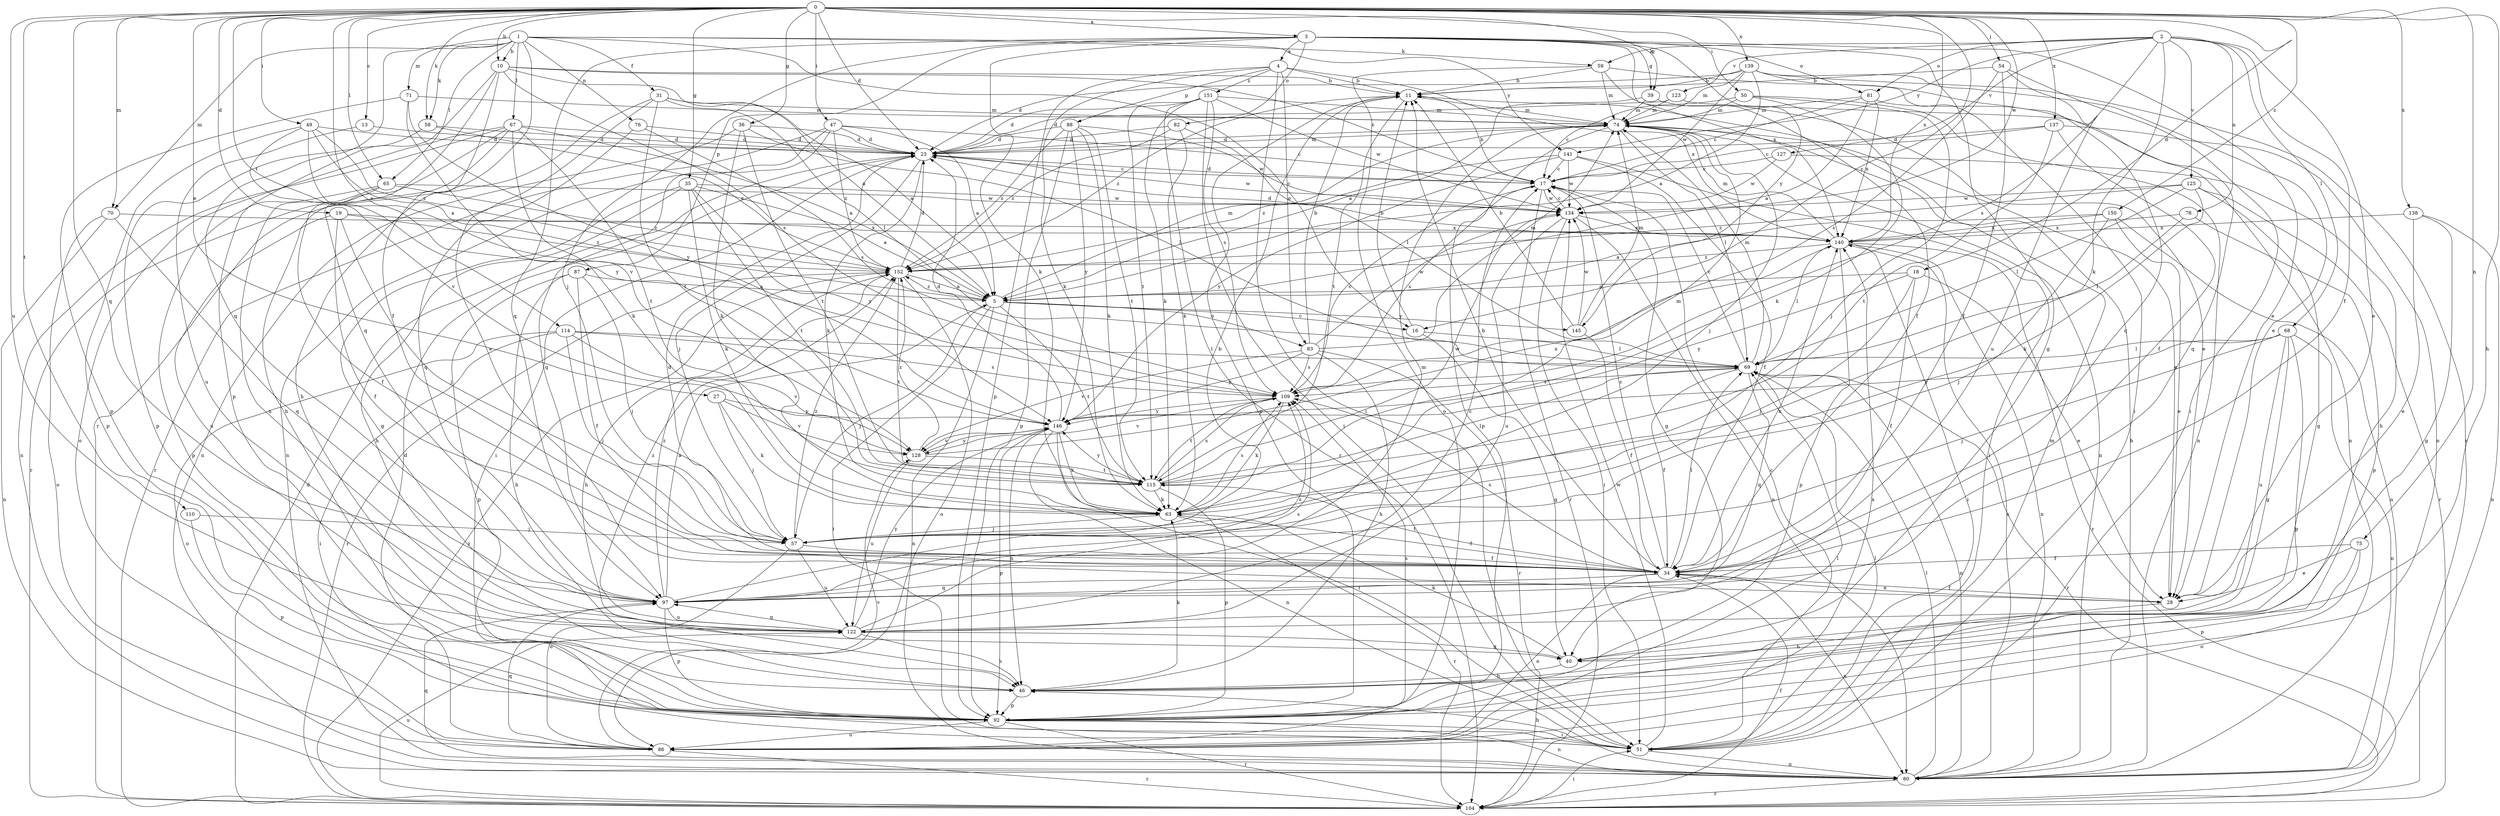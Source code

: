 strict digraph  {
0;
1;
2;
3;
4;
5;
10;
11;
13;
16;
17;
18;
19;
23;
27;
28;
31;
34;
35;
36;
39;
40;
46;
47;
49;
50;
51;
54;
57;
58;
59;
63;
65;
67;
68;
69;
70;
71;
74;
75;
76;
78;
80;
81;
82;
83;
86;
87;
88;
92;
97;
104;
109;
110;
114;
115;
122;
123;
125;
127;
128;
134;
137;
138;
139;
140;
141;
145;
146;
150;
151;
152;
0 -> 3  [label=a];
0 -> 10  [label=b];
0 -> 13  [label=c];
0 -> 16  [label=c];
0 -> 18  [label=d];
0 -> 19  [label=d];
0 -> 23  [label=d];
0 -> 27  [label=e];
0 -> 35  [label=g];
0 -> 36  [label=g];
0 -> 39  [label=g];
0 -> 46  [label=h];
0 -> 47  [label=i];
0 -> 49  [label=i];
0 -> 50  [label=i];
0 -> 54  [label=j];
0 -> 58  [label=k];
0 -> 65  [label=l];
0 -> 70  [label=m];
0 -> 75  [label=n];
0 -> 97  [label=q];
0 -> 109  [label=s];
0 -> 110  [label=t];
0 -> 114  [label=t];
0 -> 122  [label=u];
0 -> 134  [label=w];
0 -> 137  [label=x];
0 -> 138  [label=x];
0 -> 139  [label=x];
0 -> 140  [label=x];
0 -> 150  [label=z];
1 -> 10  [label=b];
1 -> 16  [label=c];
1 -> 31  [label=f];
1 -> 58  [label=k];
1 -> 59  [label=k];
1 -> 65  [label=l];
1 -> 67  [label=l];
1 -> 70  [label=m];
1 -> 71  [label=m];
1 -> 76  [label=n];
1 -> 97  [label=q];
1 -> 104  [label=r];
1 -> 141  [label=y];
2 -> 28  [label=e];
2 -> 34  [label=f];
2 -> 59  [label=k];
2 -> 63  [label=k];
2 -> 68  [label=l];
2 -> 78  [label=n];
2 -> 81  [label=o];
2 -> 109  [label=s];
2 -> 123  [label=v];
2 -> 125  [label=v];
2 -> 127  [label=v];
2 -> 141  [label=y];
3 -> 4  [label=a];
3 -> 28  [label=e];
3 -> 39  [label=g];
3 -> 40  [label=g];
3 -> 57  [label=j];
3 -> 63  [label=k];
3 -> 81  [label=o];
3 -> 82  [label=o];
3 -> 87  [label=p];
3 -> 97  [label=q];
3 -> 140  [label=x];
3 -> 145  [label=y];
4 -> 11  [label=b];
4 -> 51  [label=i];
4 -> 63  [label=k];
4 -> 83  [label=o];
4 -> 88  [label=p];
4 -> 92  [label=p];
4 -> 140  [label=x];
4 -> 151  [label=z];
5 -> 16  [label=c];
5 -> 51  [label=i];
5 -> 57  [label=j];
5 -> 74  [label=m];
5 -> 80  [label=n];
5 -> 83  [label=o];
5 -> 115  [label=t];
5 -> 145  [label=y];
5 -> 152  [label=z];
10 -> 5  [label=a];
10 -> 11  [label=b];
10 -> 17  [label=c];
10 -> 34  [label=f];
10 -> 92  [label=p];
10 -> 97  [label=q];
10 -> 109  [label=s];
11 -> 74  [label=m];
11 -> 92  [label=p];
11 -> 115  [label=t];
11 -> 152  [label=z];
13 -> 23  [label=d];
13 -> 122  [label=u];
16 -> 11  [label=b];
16 -> 40  [label=g];
16 -> 69  [label=l];
17 -> 11  [label=b];
17 -> 23  [label=d];
17 -> 40  [label=g];
17 -> 104  [label=r];
17 -> 109  [label=s];
17 -> 134  [label=w];
18 -> 5  [label=a];
18 -> 28  [label=e];
18 -> 34  [label=f];
18 -> 57  [label=j];
18 -> 146  [label=y];
19 -> 34  [label=f];
19 -> 57  [label=j];
19 -> 122  [label=u];
19 -> 140  [label=x];
19 -> 152  [label=z];
23 -> 17  [label=c];
23 -> 51  [label=i];
23 -> 57  [label=j];
23 -> 63  [label=k];
23 -> 74  [label=m];
23 -> 134  [label=w];
27 -> 57  [label=j];
27 -> 63  [label=k];
27 -> 128  [label=v];
27 -> 146  [label=y];
28 -> 34  [label=f];
28 -> 46  [label=h];
31 -> 5  [label=a];
31 -> 28  [label=e];
31 -> 46  [label=h];
31 -> 69  [label=l];
31 -> 74  [label=m];
31 -> 115  [label=t];
34 -> 11  [label=b];
34 -> 17  [label=c];
34 -> 23  [label=d];
34 -> 28  [label=e];
34 -> 69  [label=l];
34 -> 80  [label=n];
34 -> 86  [label=o];
34 -> 97  [label=q];
34 -> 109  [label=s];
34 -> 115  [label=t];
34 -> 140  [label=x];
35 -> 5  [label=a];
35 -> 40  [label=g];
35 -> 46  [label=h];
35 -> 63  [label=k];
35 -> 115  [label=t];
35 -> 134  [label=w];
35 -> 146  [label=y];
36 -> 23  [label=d];
36 -> 63  [label=k];
36 -> 69  [label=l];
36 -> 80  [label=n];
36 -> 115  [label=t];
39 -> 5  [label=a];
39 -> 28  [label=e];
39 -> 74  [label=m];
40 -> 46  [label=h];
40 -> 63  [label=k];
46 -> 63  [label=k];
46 -> 92  [label=p];
47 -> 5  [label=a];
47 -> 17  [label=c];
47 -> 23  [label=d];
47 -> 80  [label=n];
47 -> 97  [label=q];
47 -> 104  [label=r];
47 -> 152  [label=z];
49 -> 5  [label=a];
49 -> 23  [label=d];
49 -> 92  [label=p];
49 -> 128  [label=v];
49 -> 146  [label=y];
49 -> 152  [label=z];
50 -> 17  [label=c];
50 -> 57  [label=j];
50 -> 63  [label=k];
50 -> 74  [label=m];
50 -> 80  [label=n];
51 -> 17  [label=c];
51 -> 46  [label=h];
51 -> 69  [label=l];
51 -> 74  [label=m];
51 -> 80  [label=n];
51 -> 134  [label=w];
54 -> 11  [label=b];
54 -> 34  [label=f];
54 -> 51  [label=i];
54 -> 109  [label=s];
54 -> 122  [label=u];
57 -> 34  [label=f];
57 -> 86  [label=o];
57 -> 122  [label=u];
57 -> 152  [label=z];
58 -> 23  [label=d];
58 -> 92  [label=p];
58 -> 152  [label=z];
59 -> 11  [label=b];
59 -> 34  [label=f];
59 -> 51  [label=i];
59 -> 74  [label=m];
59 -> 86  [label=o];
63 -> 34  [label=f];
63 -> 57  [label=j];
63 -> 104  [label=r];
63 -> 109  [label=s];
65 -> 34  [label=f];
65 -> 92  [label=p];
65 -> 122  [label=u];
65 -> 134  [label=w];
65 -> 152  [label=z];
67 -> 5  [label=a];
67 -> 23  [label=d];
67 -> 46  [label=h];
67 -> 63  [label=k];
67 -> 80  [label=n];
67 -> 86  [label=o];
67 -> 104  [label=r];
67 -> 115  [label=t];
68 -> 40  [label=g];
68 -> 57  [label=j];
68 -> 69  [label=l];
68 -> 80  [label=n];
68 -> 92  [label=p];
68 -> 122  [label=u];
68 -> 146  [label=y];
69 -> 17  [label=c];
69 -> 34  [label=f];
69 -> 74  [label=m];
69 -> 80  [label=n];
69 -> 97  [label=q];
69 -> 104  [label=r];
69 -> 109  [label=s];
70 -> 80  [label=n];
70 -> 86  [label=o];
70 -> 97  [label=q];
70 -> 140  [label=x];
71 -> 74  [label=m];
71 -> 92  [label=p];
71 -> 128  [label=v];
71 -> 146  [label=y];
74 -> 23  [label=d];
74 -> 28  [label=e];
74 -> 57  [label=j];
74 -> 69  [label=l];
74 -> 80  [label=n];
74 -> 92  [label=p];
75 -> 28  [label=e];
75 -> 34  [label=f];
75 -> 86  [label=o];
75 -> 92  [label=p];
76 -> 23  [label=d];
76 -> 97  [label=q];
76 -> 109  [label=s];
78 -> 69  [label=l];
78 -> 92  [label=p];
78 -> 140  [label=x];
80 -> 11  [label=b];
80 -> 69  [label=l];
80 -> 97  [label=q];
80 -> 104  [label=r];
80 -> 140  [label=x];
81 -> 5  [label=a];
81 -> 17  [label=c];
81 -> 74  [label=m];
81 -> 80  [label=n];
81 -> 140  [label=x];
82 -> 23  [label=d];
82 -> 63  [label=k];
82 -> 69  [label=l];
82 -> 152  [label=z];
83 -> 11  [label=b];
83 -> 46  [label=h];
83 -> 74  [label=m];
83 -> 104  [label=r];
83 -> 109  [label=s];
83 -> 128  [label=v];
83 -> 134  [label=w];
83 -> 146  [label=y];
86 -> 23  [label=d];
86 -> 69  [label=l];
86 -> 97  [label=q];
86 -> 104  [label=r];
86 -> 128  [label=v];
86 -> 140  [label=x];
87 -> 5  [label=a];
87 -> 34  [label=f];
87 -> 46  [label=h];
87 -> 57  [label=j];
87 -> 92  [label=p];
88 -> 23  [label=d];
88 -> 63  [label=k];
88 -> 92  [label=p];
88 -> 115  [label=t];
88 -> 134  [label=w];
88 -> 146  [label=y];
88 -> 152  [label=z];
92 -> 51  [label=i];
92 -> 80  [label=n];
92 -> 86  [label=o];
92 -> 104  [label=r];
92 -> 109  [label=s];
97 -> 5  [label=a];
97 -> 11  [label=b];
97 -> 74  [label=m];
97 -> 92  [label=p];
97 -> 109  [label=s];
97 -> 122  [label=u];
97 -> 152  [label=z];
104 -> 23  [label=d];
104 -> 34  [label=f];
104 -> 51  [label=i];
104 -> 122  [label=u];
104 -> 152  [label=z];
109 -> 17  [label=c];
109 -> 63  [label=k];
109 -> 115  [label=t];
109 -> 128  [label=v];
109 -> 146  [label=y];
110 -> 57  [label=j];
110 -> 92  [label=p];
114 -> 51  [label=i];
114 -> 57  [label=j];
114 -> 69  [label=l];
114 -> 86  [label=o];
114 -> 109  [label=s];
114 -> 128  [label=v];
115 -> 63  [label=k];
115 -> 69  [label=l];
115 -> 74  [label=m];
115 -> 92  [label=p];
115 -> 109  [label=s];
115 -> 134  [label=w];
115 -> 146  [label=y];
122 -> 17  [label=c];
122 -> 40  [label=g];
122 -> 46  [label=h];
122 -> 97  [label=q];
122 -> 109  [label=s];
122 -> 146  [label=y];
122 -> 152  [label=z];
123 -> 23  [label=d];
123 -> 74  [label=m];
123 -> 97  [label=q];
125 -> 40  [label=g];
125 -> 63  [label=k];
125 -> 69  [label=l];
125 -> 104  [label=r];
125 -> 134  [label=w];
125 -> 152  [label=z];
127 -> 17  [label=c];
127 -> 46  [label=h];
127 -> 134  [label=w];
128 -> 115  [label=t];
128 -> 122  [label=u];
128 -> 140  [label=x];
128 -> 146  [label=y];
128 -> 152  [label=z];
134 -> 17  [label=c];
134 -> 51  [label=i];
134 -> 80  [label=n];
134 -> 122  [label=u];
134 -> 140  [label=x];
137 -> 17  [label=c];
137 -> 23  [label=d];
137 -> 34  [label=f];
137 -> 86  [label=o];
137 -> 115  [label=t];
138 -> 28  [label=e];
138 -> 40  [label=g];
138 -> 80  [label=n];
138 -> 140  [label=x];
139 -> 5  [label=a];
139 -> 11  [label=b];
139 -> 23  [label=d];
139 -> 28  [label=e];
139 -> 74  [label=m];
139 -> 97  [label=q];
139 -> 104  [label=r];
139 -> 134  [label=w];
140 -> 23  [label=d];
140 -> 51  [label=i];
140 -> 69  [label=l];
140 -> 74  [label=m];
140 -> 80  [label=n];
140 -> 92  [label=p];
140 -> 104  [label=r];
140 -> 152  [label=z];
141 -> 17  [label=c];
141 -> 34  [label=f];
141 -> 51  [label=i];
141 -> 134  [label=w];
141 -> 146  [label=y];
141 -> 152  [label=z];
145 -> 11  [label=b];
145 -> 34  [label=f];
145 -> 74  [label=m];
145 -> 134  [label=w];
146 -> 23  [label=d];
146 -> 46  [label=h];
146 -> 51  [label=i];
146 -> 63  [label=k];
146 -> 80  [label=n];
146 -> 92  [label=p];
146 -> 128  [label=v];
150 -> 5  [label=a];
150 -> 28  [label=e];
150 -> 57  [label=j];
150 -> 80  [label=n];
150 -> 140  [label=x];
151 -> 23  [label=d];
151 -> 51  [label=i];
151 -> 63  [label=k];
151 -> 74  [label=m];
151 -> 104  [label=r];
151 -> 109  [label=s];
151 -> 115  [label=t];
151 -> 134  [label=w];
152 -> 5  [label=a];
152 -> 23  [label=d];
152 -> 46  [label=h];
152 -> 86  [label=o];
152 -> 104  [label=r];
152 -> 115  [label=t];
}
